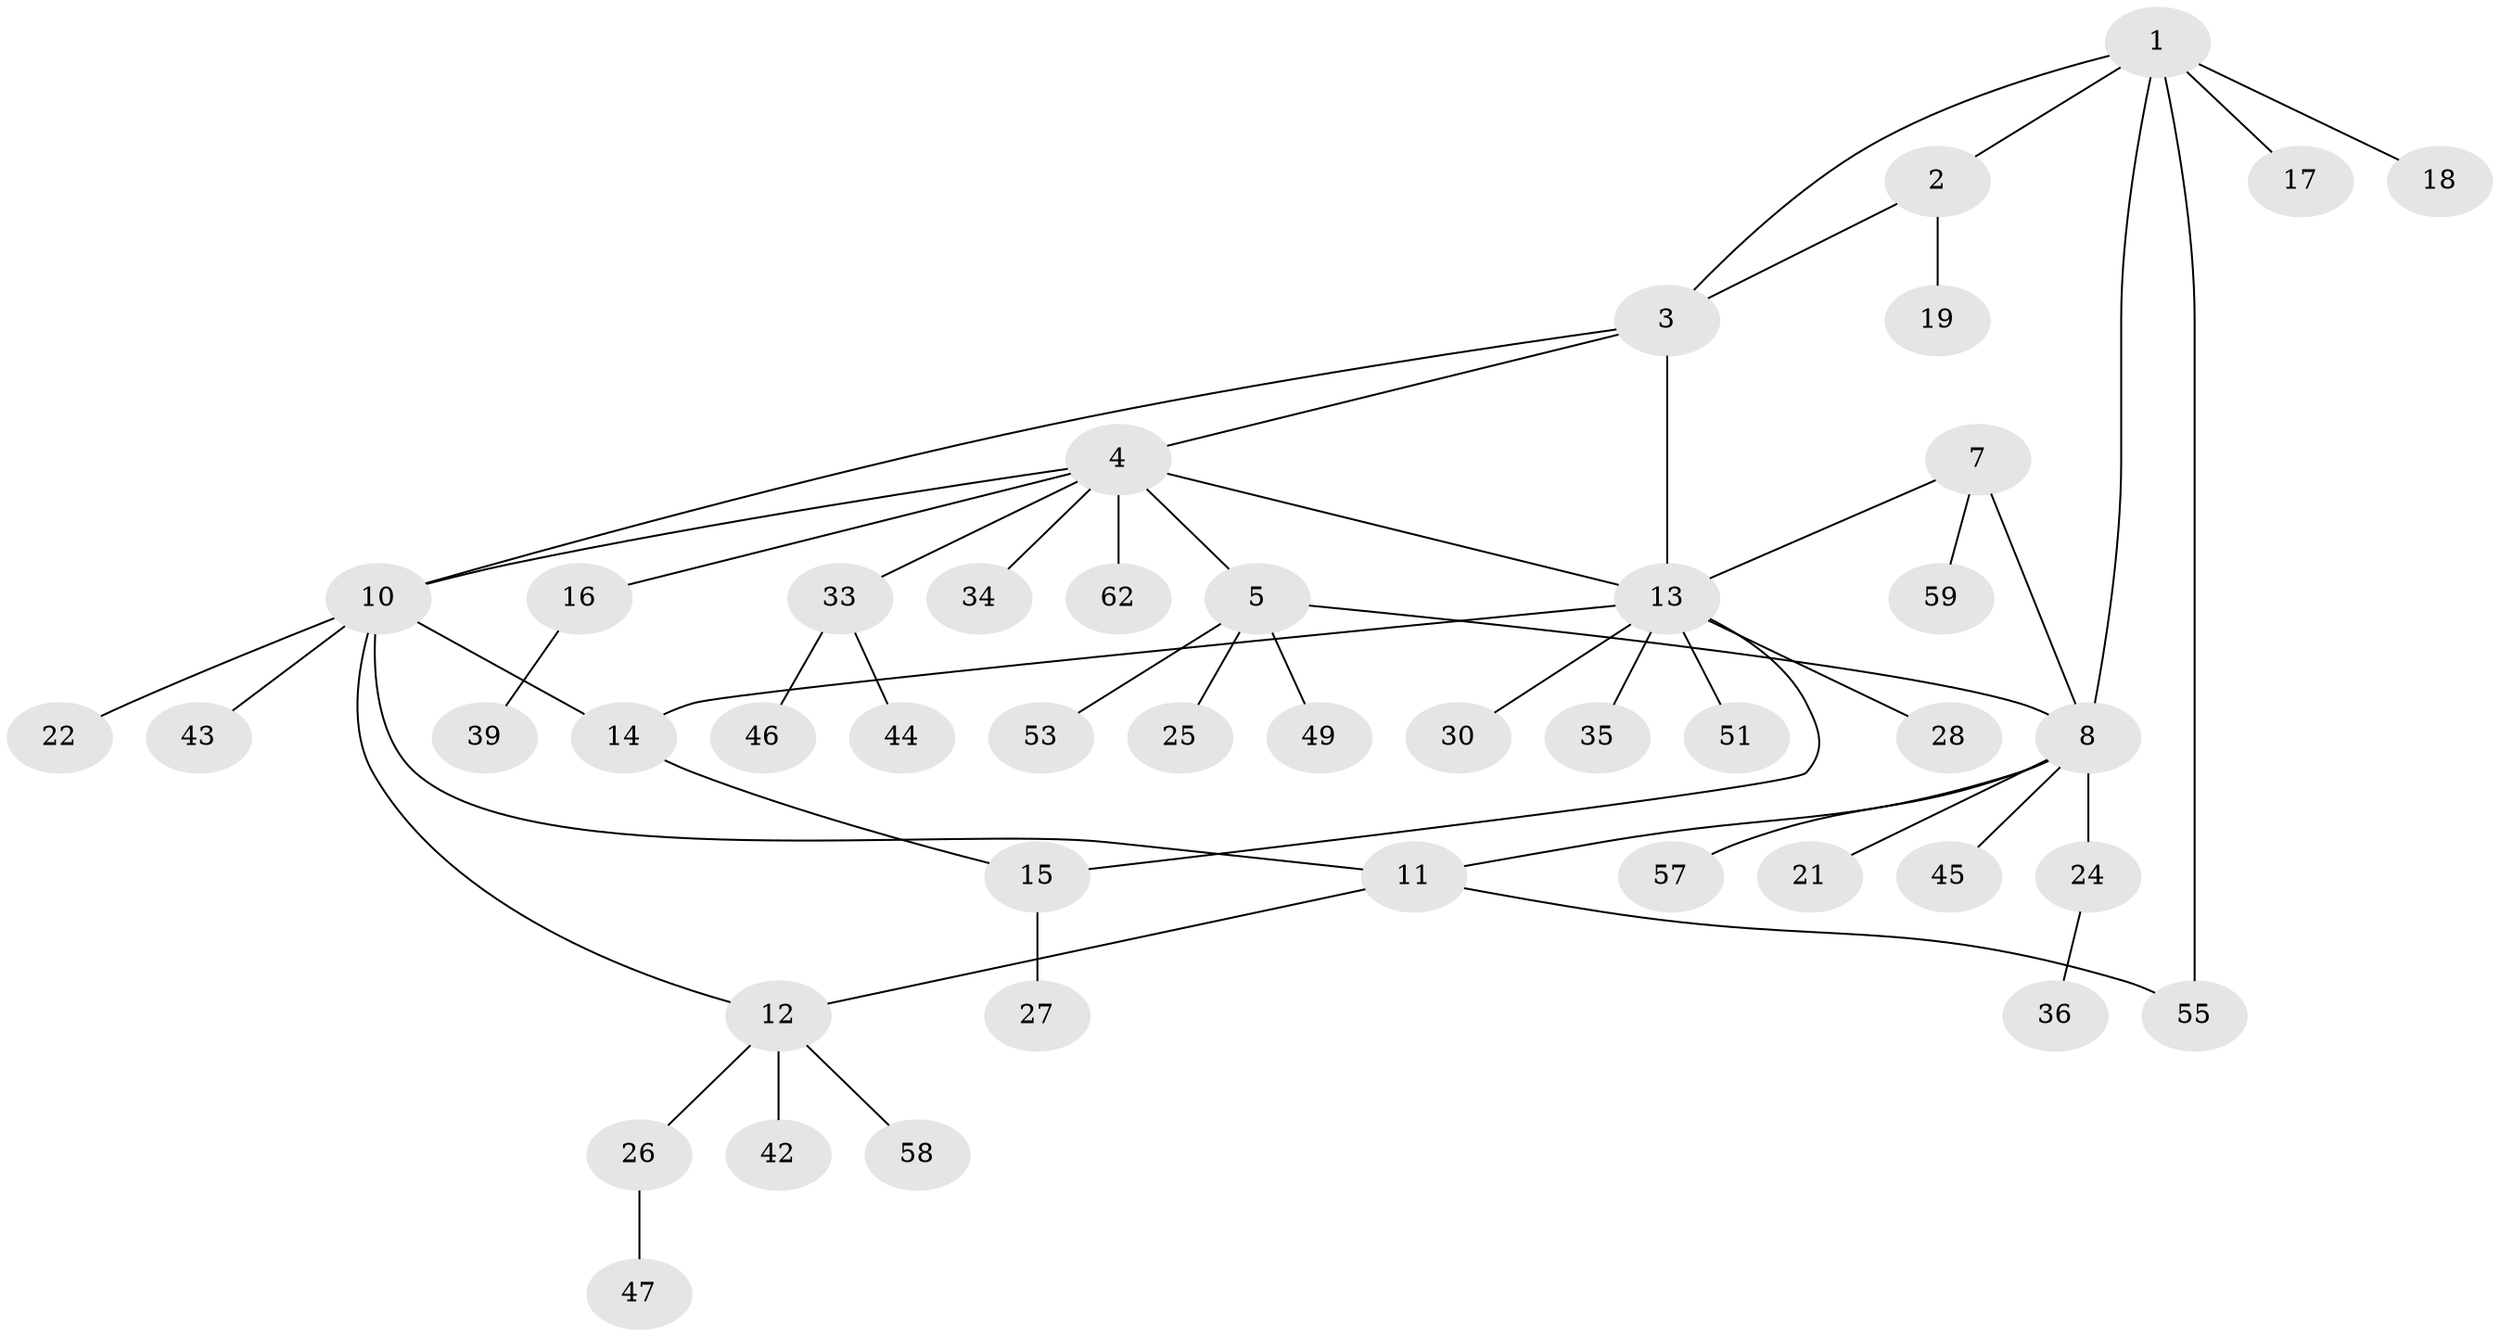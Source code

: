 // Generated by graph-tools (version 1.1) at 2025/24/03/03/25 07:24:15]
// undirected, 44 vertices, 53 edges
graph export_dot {
graph [start="1"]
  node [color=gray90,style=filled];
  1 [super="+52"];
  2 [super="+50"];
  3;
  4 [super="+20"];
  5 [super="+6"];
  7;
  8 [super="+9"];
  10 [super="+29"];
  11 [super="+23"];
  12 [super="+32"];
  13 [super="+31"];
  14;
  15 [super="+56"];
  16 [super="+37"];
  17 [super="+40"];
  18;
  19 [super="+63"];
  21;
  22;
  24 [super="+54"];
  25;
  26 [super="+38"];
  27;
  28;
  30 [super="+61"];
  33 [super="+60"];
  34;
  35;
  36;
  39 [super="+41"];
  42 [super="+48"];
  43;
  44;
  45;
  46;
  47;
  49;
  51;
  53;
  55;
  57;
  58;
  59;
  62;
  1 -- 2;
  1 -- 3;
  1 -- 8;
  1 -- 17;
  1 -- 18;
  1 -- 55;
  2 -- 3;
  2 -- 19;
  3 -- 4;
  3 -- 10;
  3 -- 13;
  4 -- 5 [weight=2];
  4 -- 10;
  4 -- 13;
  4 -- 16;
  4 -- 33;
  4 -- 34;
  4 -- 62;
  5 -- 25;
  5 -- 53;
  5 -- 8;
  5 -- 49;
  7 -- 8 [weight=2];
  7 -- 13;
  7 -- 59;
  8 -- 11;
  8 -- 24;
  8 -- 21;
  8 -- 57;
  8 -- 45;
  10 -- 11;
  10 -- 12;
  10 -- 14;
  10 -- 22;
  10 -- 43;
  11 -- 12;
  11 -- 55;
  12 -- 26;
  12 -- 42;
  12 -- 58;
  13 -- 14;
  13 -- 15;
  13 -- 28;
  13 -- 30;
  13 -- 35;
  13 -- 51;
  14 -- 15;
  15 -- 27;
  16 -- 39;
  24 -- 36;
  26 -- 47;
  33 -- 44;
  33 -- 46;
}
